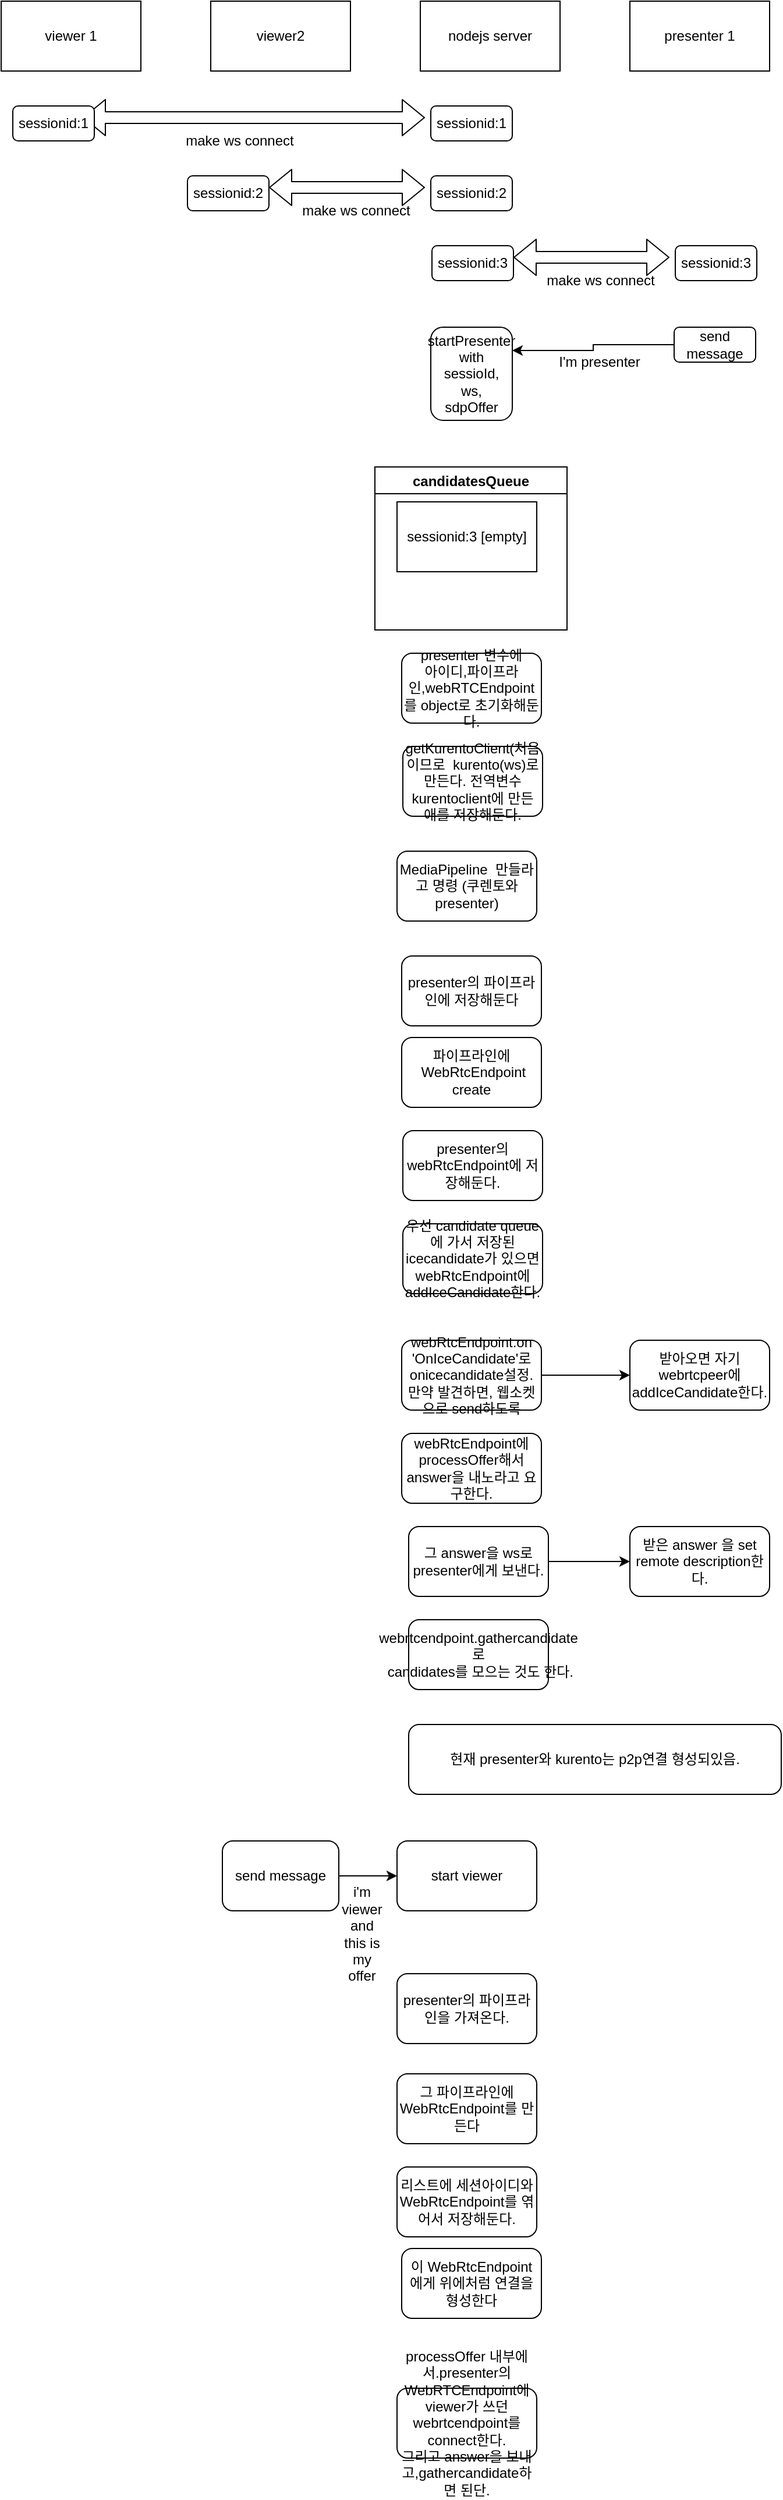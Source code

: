 <mxfile version="14.9.0" type="github">
  <diagram id="9Dh8LbP0nSCl1uCkSDWa" name="Page-1">
    <mxGraphModel dx="1897" dy="1160" grid="1" gridSize="10" guides="1" tooltips="1" connect="1" arrows="1" fold="1" page="1" pageScale="1" pageWidth="827" pageHeight="1169" math="0" shadow="0">
      <root>
        <mxCell id="0" />
        <mxCell id="1" parent="0" />
        <mxCell id="pQiD4cBXiMC-lZQncHBs-1" value="viewer 1" style="rounded=0;whiteSpace=wrap;html=1;" vertex="1" parent="1">
          <mxGeometry x="10" y="30" width="120" height="60" as="geometry" />
        </mxCell>
        <mxCell id="pQiD4cBXiMC-lZQncHBs-2" value="viewer2" style="rounded=0;whiteSpace=wrap;html=1;" vertex="1" parent="1">
          <mxGeometry x="190" y="30" width="120" height="60" as="geometry" />
        </mxCell>
        <mxCell id="pQiD4cBXiMC-lZQncHBs-3" value="nodejs server" style="rounded=0;whiteSpace=wrap;html=1;" vertex="1" parent="1">
          <mxGeometry x="370" y="30" width="120" height="60" as="geometry" />
        </mxCell>
        <mxCell id="pQiD4cBXiMC-lZQncHBs-4" value="presenter 1" style="rounded=0;whiteSpace=wrap;html=1;" vertex="1" parent="1">
          <mxGeometry x="550" y="30" width="120" height="60" as="geometry" />
        </mxCell>
        <mxCell id="pQiD4cBXiMC-lZQncHBs-5" value="" style="shape=flexArrow;endArrow=classic;startArrow=classic;html=1;" edge="1" parent="1">
          <mxGeometry width="100" height="100" relative="1" as="geometry">
            <mxPoint x="80" y="130" as="sourcePoint" />
            <mxPoint x="374" y="130" as="targetPoint" />
          </mxGeometry>
        </mxCell>
        <mxCell id="pQiD4cBXiMC-lZQncHBs-7" value="make ws connect" style="text;html=1;strokeColor=none;fillColor=none;align=center;verticalAlign=middle;whiteSpace=wrap;rounded=0;" vertex="1" parent="1">
          <mxGeometry x="90" y="140" width="250" height="20" as="geometry" />
        </mxCell>
        <mxCell id="pQiD4cBXiMC-lZQncHBs-10" value="sessionid:1" style="rounded=1;whiteSpace=wrap;html=1;" vertex="1" parent="1">
          <mxGeometry x="20" y="120" width="70" height="30" as="geometry" />
        </mxCell>
        <mxCell id="pQiD4cBXiMC-lZQncHBs-11" value="sessionid:1" style="rounded=1;whiteSpace=wrap;html=1;" vertex="1" parent="1">
          <mxGeometry x="379" y="120" width="70" height="30" as="geometry" />
        </mxCell>
        <mxCell id="pQiD4cBXiMC-lZQncHBs-12" value="" style="shape=flexArrow;endArrow=classic;startArrow=classic;html=1;" edge="1" parent="1">
          <mxGeometry width="100" height="100" relative="1" as="geometry">
            <mxPoint x="240" y="190" as="sourcePoint" />
            <mxPoint x="374" y="190" as="targetPoint" />
          </mxGeometry>
        </mxCell>
        <mxCell id="pQiD4cBXiMC-lZQncHBs-13" value="make ws connect" style="text;html=1;strokeColor=none;fillColor=none;align=center;verticalAlign=middle;whiteSpace=wrap;rounded=0;" vertex="1" parent="1">
          <mxGeometry x="190" y="200" width="250" height="20" as="geometry" />
        </mxCell>
        <mxCell id="pQiD4cBXiMC-lZQncHBs-14" value="sessionid:2" style="rounded=1;whiteSpace=wrap;html=1;" vertex="1" parent="1">
          <mxGeometry x="170" y="180" width="70" height="30" as="geometry" />
        </mxCell>
        <mxCell id="pQiD4cBXiMC-lZQncHBs-15" value="sessionid:2" style="rounded=1;whiteSpace=wrap;html=1;" vertex="1" parent="1">
          <mxGeometry x="379" y="180" width="70" height="30" as="geometry" />
        </mxCell>
        <mxCell id="pQiD4cBXiMC-lZQncHBs-16" value="" style="shape=flexArrow;endArrow=classic;startArrow=classic;html=1;" edge="1" parent="1">
          <mxGeometry width="100" height="100" relative="1" as="geometry">
            <mxPoint x="450" y="250" as="sourcePoint" />
            <mxPoint x="584" y="250" as="targetPoint" />
          </mxGeometry>
        </mxCell>
        <mxCell id="pQiD4cBXiMC-lZQncHBs-17" value="make ws connect" style="text;html=1;strokeColor=none;fillColor=none;align=center;verticalAlign=middle;whiteSpace=wrap;rounded=0;" vertex="1" parent="1">
          <mxGeometry x="400" y="260" width="250" height="20" as="geometry" />
        </mxCell>
        <mxCell id="pQiD4cBXiMC-lZQncHBs-18" value="sessionid:3" style="rounded=1;whiteSpace=wrap;html=1;" vertex="1" parent="1">
          <mxGeometry x="380" y="240" width="70" height="30" as="geometry" />
        </mxCell>
        <mxCell id="pQiD4cBXiMC-lZQncHBs-19" value="sessionid:3" style="rounded=1;whiteSpace=wrap;html=1;" vertex="1" parent="1">
          <mxGeometry x="589" y="240" width="70" height="30" as="geometry" />
        </mxCell>
        <mxCell id="pQiD4cBXiMC-lZQncHBs-22" value="I&#39;m presenter" style="text;html=1;strokeColor=none;fillColor=none;align=center;verticalAlign=middle;whiteSpace=wrap;rounded=0;" vertex="1" parent="1">
          <mxGeometry x="399" y="330" width="250" height="20" as="geometry" />
        </mxCell>
        <mxCell id="pQiD4cBXiMC-lZQncHBs-23" value="startPresenter&lt;br&gt;with&lt;br&gt;sessioId,&lt;br&gt;ws,&lt;br&gt;sdpOffer" style="rounded=1;whiteSpace=wrap;html=1;" vertex="1" parent="1">
          <mxGeometry x="379" y="310" width="70" height="80" as="geometry" />
        </mxCell>
        <mxCell id="pQiD4cBXiMC-lZQncHBs-47" style="edgeStyle=orthogonalEdgeStyle;rounded=0;orthogonalLoop=1;jettySize=auto;html=1;exitX=0;exitY=0.5;exitDx=0;exitDy=0;entryX=1;entryY=0.25;entryDx=0;entryDy=0;" edge="1" parent="1" source="pQiD4cBXiMC-lZQncHBs-24" target="pQiD4cBXiMC-lZQncHBs-23">
          <mxGeometry relative="1" as="geometry" />
        </mxCell>
        <mxCell id="pQiD4cBXiMC-lZQncHBs-24" value="send message" style="rounded=1;whiteSpace=wrap;html=1;" vertex="1" parent="1">
          <mxGeometry x="588" y="310" width="70" height="30" as="geometry" />
        </mxCell>
        <mxCell id="pQiD4cBXiMC-lZQncHBs-26" value="candidatesQueue" style="swimlane;startSize=23;" vertex="1" parent="1">
          <mxGeometry x="331" y="430" width="165" height="140" as="geometry" />
        </mxCell>
        <mxCell id="pQiD4cBXiMC-lZQncHBs-28" value="sessionid:3 [empty]" style="whiteSpace=wrap;html=1;" vertex="1" parent="pQiD4cBXiMC-lZQncHBs-26">
          <mxGeometry x="19" y="30" width="120" height="60" as="geometry" />
        </mxCell>
        <mxCell id="pQiD4cBXiMC-lZQncHBs-29" value="presenter 변수에&lt;br&gt;아이디,파이프라인,webRTCEndpoint 를 object로 초기화해둔다." style="rounded=1;whiteSpace=wrap;html=1;" vertex="1" parent="1">
          <mxGeometry x="354" y="590" width="120" height="60" as="geometry" />
        </mxCell>
        <mxCell id="pQiD4cBXiMC-lZQncHBs-30" value="getKurentoClient(처음이므로 &amp;nbsp;kurento(ws)로 만든다. 전역변수 kurentoclient에 만든 애를 저장해둔다." style="rounded=1;whiteSpace=wrap;html=1;" vertex="1" parent="1">
          <mxGeometry x="355" y="670" width="120" height="60" as="geometry" />
        </mxCell>
        <mxCell id="pQiD4cBXiMC-lZQncHBs-31" value="MediaPipeline &amp;nbsp;만들라고 명령 (쿠렌토와 presenter)" style="rounded=1;whiteSpace=wrap;html=1;" vertex="1" parent="1">
          <mxGeometry x="350" y="760" width="120" height="60" as="geometry" />
        </mxCell>
        <mxCell id="pQiD4cBXiMC-lZQncHBs-32" value="presenter의 파이프라인에 저장해둔다" style="rounded=1;whiteSpace=wrap;html=1;" vertex="1" parent="1">
          <mxGeometry x="354" y="850" width="120" height="60" as="geometry" />
        </mxCell>
        <mxCell id="pQiD4cBXiMC-lZQncHBs-33" value="파이프라인에 &amp;nbsp;WebRtcEndpoint create" style="rounded=1;whiteSpace=wrap;html=1;" vertex="1" parent="1">
          <mxGeometry x="354" y="920" width="120" height="60" as="geometry" />
        </mxCell>
        <mxCell id="pQiD4cBXiMC-lZQncHBs-34" value="presenter의 webRtcEndpoint에 저장해둔다." style="rounded=1;whiteSpace=wrap;html=1;" vertex="1" parent="1">
          <mxGeometry x="355" y="1000" width="120" height="60" as="geometry" />
        </mxCell>
        <mxCell id="pQiD4cBXiMC-lZQncHBs-35" value="우선 candidate queue에 가서 저장된 icecandidate가 있으면 webRtcEndpoint에 addIceCandidate한다." style="rounded=1;whiteSpace=wrap;html=1;" vertex="1" parent="1">
          <mxGeometry x="355" y="1080" width="120" height="60" as="geometry" />
        </mxCell>
        <mxCell id="pQiD4cBXiMC-lZQncHBs-43" value="" style="edgeStyle=orthogonalEdgeStyle;rounded=0;orthogonalLoop=1;jettySize=auto;html=1;" edge="1" parent="1" source="pQiD4cBXiMC-lZQncHBs-36" target="pQiD4cBXiMC-lZQncHBs-42">
          <mxGeometry relative="1" as="geometry" />
        </mxCell>
        <mxCell id="pQiD4cBXiMC-lZQncHBs-36" value="webRtcEndpoint.on &#39;OnIceCandidate&#39;로 onicecandidate설정.&lt;br&gt;만약 발견하면, 웹소켓으로 send하도록" style="rounded=1;whiteSpace=wrap;html=1;" vertex="1" parent="1">
          <mxGeometry x="354" y="1180" width="120" height="60" as="geometry" />
        </mxCell>
        <mxCell id="pQiD4cBXiMC-lZQncHBs-37" value="webRtcEndpoint에 processOffer해서 answer을 내노라고 요구한다." style="rounded=1;whiteSpace=wrap;html=1;" vertex="1" parent="1">
          <mxGeometry x="354" y="1260" width="120" height="60" as="geometry" />
        </mxCell>
        <mxCell id="pQiD4cBXiMC-lZQncHBs-41" style="edgeStyle=orthogonalEdgeStyle;rounded=0;orthogonalLoop=1;jettySize=auto;html=1;exitX=1;exitY=0.5;exitDx=0;exitDy=0;entryX=0;entryY=0.5;entryDx=0;entryDy=0;" edge="1" parent="1" source="pQiD4cBXiMC-lZQncHBs-38" target="pQiD4cBXiMC-lZQncHBs-39">
          <mxGeometry relative="1" as="geometry" />
        </mxCell>
        <mxCell id="pQiD4cBXiMC-lZQncHBs-38" value="그 answer을 ws로 presenter에게 보낸다." style="rounded=1;whiteSpace=wrap;html=1;" vertex="1" parent="1">
          <mxGeometry x="360" y="1340" width="120" height="60" as="geometry" />
        </mxCell>
        <mxCell id="pQiD4cBXiMC-lZQncHBs-39" value="받은 answer 을 set remote description한다." style="rounded=1;whiteSpace=wrap;html=1;" vertex="1" parent="1">
          <mxGeometry x="550" y="1340" width="120" height="60" as="geometry" />
        </mxCell>
        <mxCell id="pQiD4cBXiMC-lZQncHBs-42" value="받아오면 자기 webrtcpeer에 addIceCandidate한다." style="rounded=1;whiteSpace=wrap;html=1;" vertex="1" parent="1">
          <mxGeometry x="550" y="1180" width="120" height="60" as="geometry" />
        </mxCell>
        <mxCell id="pQiD4cBXiMC-lZQncHBs-44" value="webrtcendpoint.gathercandidate로&lt;br&gt;&amp;nbsp;candidates를 모으는 것도 한다." style="rounded=1;whiteSpace=wrap;html=1;" vertex="1" parent="1">
          <mxGeometry x="360" y="1420" width="120" height="60" as="geometry" />
        </mxCell>
        <mxCell id="pQiD4cBXiMC-lZQncHBs-46" value="현재 presenter와 kurento는 p2p연결 형성되있음." style="rounded=1;whiteSpace=wrap;html=1;" vertex="1" parent="1">
          <mxGeometry x="360" y="1510" width="320" height="60" as="geometry" />
        </mxCell>
        <mxCell id="pQiD4cBXiMC-lZQncHBs-50" value="" style="edgeStyle=orthogonalEdgeStyle;rounded=0;orthogonalLoop=1;jettySize=auto;html=1;" edge="1" parent="1" source="pQiD4cBXiMC-lZQncHBs-48" target="pQiD4cBXiMC-lZQncHBs-49">
          <mxGeometry relative="1" as="geometry" />
        </mxCell>
        <mxCell id="pQiD4cBXiMC-lZQncHBs-48" value="send message" style="rounded=1;whiteSpace=wrap;html=1;" vertex="1" parent="1">
          <mxGeometry x="200" y="1610" width="100" height="60" as="geometry" />
        </mxCell>
        <mxCell id="pQiD4cBXiMC-lZQncHBs-49" value="start viewer" style="rounded=1;whiteSpace=wrap;html=1;" vertex="1" parent="1">
          <mxGeometry x="350" y="1610" width="120" height="60" as="geometry" />
        </mxCell>
        <mxCell id="pQiD4cBXiMC-lZQncHBs-51" value="i&#39;m viewer and this is my offer" style="text;html=1;strokeColor=none;fillColor=none;align=center;verticalAlign=middle;whiteSpace=wrap;rounded=0;" vertex="1" parent="1">
          <mxGeometry x="300" y="1680" width="40" height="20" as="geometry" />
        </mxCell>
        <mxCell id="pQiD4cBXiMC-lZQncHBs-52" value="presenter의 파이프라인을 가져온다." style="rounded=1;whiteSpace=wrap;html=1;" vertex="1" parent="1">
          <mxGeometry x="350" y="1724" width="120" height="60" as="geometry" />
        </mxCell>
        <mxCell id="pQiD4cBXiMC-lZQncHBs-53" value="그 파이프라인에 WebRtcEndpoint를 만든다" style="rounded=1;whiteSpace=wrap;html=1;" vertex="1" parent="1">
          <mxGeometry x="350" y="1810" width="120" height="60" as="geometry" />
        </mxCell>
        <mxCell id="pQiD4cBXiMC-lZQncHBs-54" value="리스트에 세션아이디와 WebRtcEndpoint를 엮어서 저장해둔다." style="rounded=1;whiteSpace=wrap;html=1;" vertex="1" parent="1">
          <mxGeometry x="350" y="1890" width="120" height="60" as="geometry" />
        </mxCell>
        <mxCell id="pQiD4cBXiMC-lZQncHBs-55" value="이 WebRtcEndpoint&lt;span style=&quot;color: rgba(0 , 0 , 0 , 0) ; font-family: monospace ; font-size: 0px&quot;&gt;%3CmxGraphModel%3E%3Croot%3E%3CmxCell%20id%3D%220%22%2F%3E%3CmxCell%20id%3D%221%22%20parent%3D%220%22%2F%3E%3CmxCell%20id%3D%222%22%20value%3D%22%EB%A6%AC%EC%8A%A4%ED%8A%B8%EC%97%90%20%EC%84%B8%EC%85%98%EC%95%84%EC%9D%B4%EB%94%94%EC%99%80%20WebRtcEndpoint%EB%A5%BC%20%EC%97%AE%EC%96%B4%EC%84%9C%20%EC%A0%80%EC%9E%A5%ED%95%B4%EB%91%94%EB%8B%A4.%22%20style%3D%22rounded%3D1%3BwhiteSpace%3Dwrap%3Bhtml%3D1%3B%22%20vertex%3D%221%22%20parent%3D%221%22%3E%3CmxGeometry%20x%3D%22350%22%20y%3D%221890%22%20width%3D%22120%22%20height%3D%2260%22%20as%3D%22geometry%22%2F%3E%3C%2FmxCell%3E%3C%2Froot%3E%3C%2FmxGraphModel%3E&lt;/span&gt;&lt;br&gt;에게 위에처럼 연결을 형성한다" style="rounded=1;whiteSpace=wrap;html=1;" vertex="1" parent="1">
          <mxGeometry x="354" y="1960" width="120" height="60" as="geometry" />
        </mxCell>
        <mxCell id="pQiD4cBXiMC-lZQncHBs-56" value="processOffer 내부에서.presenter의 WebRTCEndpoint에 viewer가 쓰던 webrtcendpoint를 connect한다.&lt;br&gt;그리고 answer을 보내고,gathercandidate하면 된단." style="rounded=1;whiteSpace=wrap;html=1;" vertex="1" parent="1">
          <mxGeometry x="350" y="2080" width="120" height="60" as="geometry" />
        </mxCell>
      </root>
    </mxGraphModel>
  </diagram>
</mxfile>
